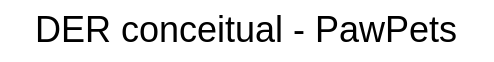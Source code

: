 <mxfile version="21.6.9" type="device">
  <diagram name="Página-1" id="sKYVVwJ60XzpFSZFB7ht">
    <mxGraphModel dx="1434" dy="750" grid="1" gridSize="10" guides="1" tooltips="1" connect="1" arrows="1" fold="1" page="1" pageScale="1" pageWidth="827" pageHeight="1169" math="0" shadow="0">
      <root>
        <mxCell id="0" />
        <mxCell id="1" parent="0" />
        <mxCell id="fOt38PjaJYUBhax6dQfw-1" value="&lt;font style=&quot;font-size: 18px;&quot;&gt;DER conceitual - PawPets&lt;/font&gt;" style="text;html=1;strokeColor=none;fillColor=none;align=center;verticalAlign=middle;whiteSpace=wrap;rounded=0;" vertex="1" parent="1">
          <mxGeometry x="291" y="90" width="246" height="30" as="geometry" />
        </mxCell>
      </root>
    </mxGraphModel>
  </diagram>
</mxfile>
